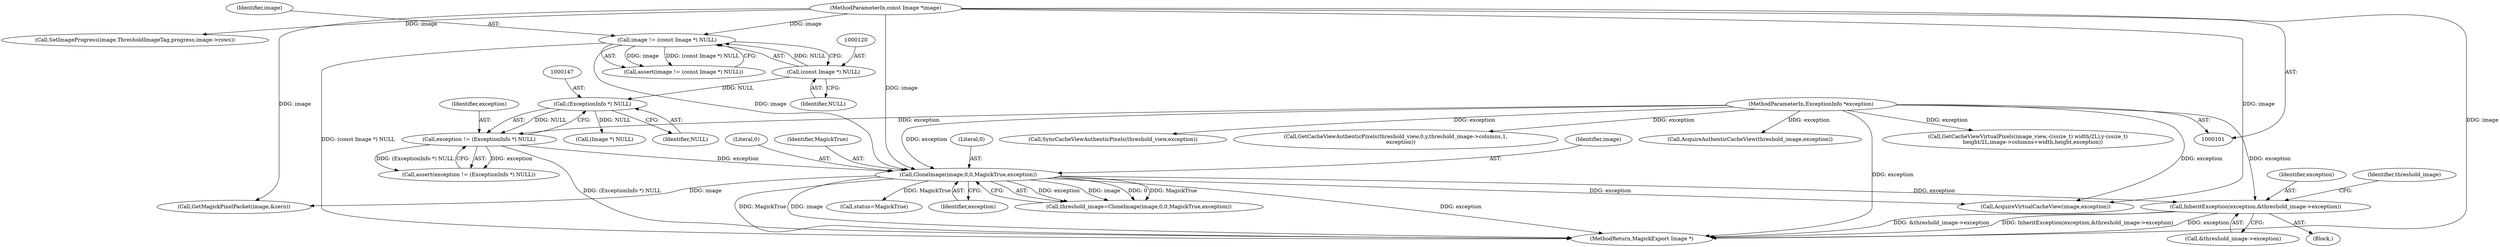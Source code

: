 digraph "0_ImageMagick_55e6dc49f1a381d9d511ee2f888fdc3e3c3e3953@pointer" {
"1000186" [label="(Call,InheritException(exception,&threshold_image->exception))"];
"1000157" [label="(Call,CloneImage(image,0,0,MagickTrue,exception))"];
"1000117" [label="(Call,image != (const Image *) NULL)"];
"1000102" [label="(MethodParameterIn,const Image *image)"];
"1000119" [label="(Call,(const Image *) NULL)"];
"1000144" [label="(Call,exception != (ExceptionInfo *) NULL)"];
"1000106" [label="(MethodParameterIn,ExceptionInfo *exception)"];
"1000146" [label="(Call,(ExceptionInfo *) NULL)"];
"1000159" [label="(Literal,0)"];
"1000889" [label="(MethodReturn,MagickExport Image *)"];
"1000833" [label="(Call,SyncCacheViewAuthenticPixels(threshold_view,exception))"];
"1000166" [label="(Call,(Image *) NULL)"];
"1000158" [label="(Identifier,image)"];
"1000162" [label="(Identifier,exception)"];
"1000282" [label="(Call,GetCacheViewAuthenticPixels(threshold_view,0,y,threshold_image->columns,1,\n      exception))"];
"1000106" [label="(MethodParameterIn,ExceptionInfo *exception)"];
"1000224" [label="(Call,AcquireAuthenticCacheView(threshold_image,exception))"];
"1000119" [label="(Call,(const Image *) NULL)"];
"1000116" [label="(Call,assert(image != (const Image *) NULL))"];
"1000187" [label="(Identifier,exception)"];
"1000160" [label="(Literal,0)"];
"1000118" [label="(Identifier,image)"];
"1000219" [label="(Call,AcquireVirtualCacheView(image,exception))"];
"1000102" [label="(MethodParameterIn,const Image *image)"];
"1000857" [label="(Call,SetImageProgress(image,ThresholdImageTag,progress,image->rows))"];
"1000161" [label="(Identifier,MagickTrue)"];
"1000155" [label="(Call,threshold_image=CloneImage(image,0,0,MagickTrue,exception))"];
"1000157" [label="(Call,CloneImage(image,0,0,MagickTrue,exception))"];
"1000193" [label="(Identifier,threshold_image)"];
"1000188" [label="(Call,&threshold_image->exception)"];
"1000145" [label="(Identifier,exception)"];
"1000117" [label="(Call,image != (const Image *) NULL)"];
"1000143" [label="(Call,assert(exception != (ExceptionInfo *) NULL))"];
"1000121" [label="(Identifier,NULL)"];
"1000144" [label="(Call,exception != (ExceptionInfo *) NULL)"];
"1000200" [label="(Call,status=MagickTrue)"];
"1000146" [label="(Call,(ExceptionInfo *) NULL)"];
"1000206" [label="(Call,GetMagickPixelPacket(image,&zero))"];
"1000185" [label="(Block,)"];
"1000148" [label="(Identifier,NULL)"];
"1000258" [label="(Call,GetCacheViewVirtualPixels(image_view,-((ssize_t) width/2L),y-(ssize_t)\n      height/2L,image->columns+width,height,exception))"];
"1000186" [label="(Call,InheritException(exception,&threshold_image->exception))"];
"1000186" -> "1000185"  [label="AST: "];
"1000186" -> "1000188"  [label="CFG: "];
"1000187" -> "1000186"  [label="AST: "];
"1000188" -> "1000186"  [label="AST: "];
"1000193" -> "1000186"  [label="CFG: "];
"1000186" -> "1000889"  [label="DDG: &threshold_image->exception"];
"1000186" -> "1000889"  [label="DDG: InheritException(exception,&threshold_image->exception)"];
"1000186" -> "1000889"  [label="DDG: exception"];
"1000157" -> "1000186"  [label="DDG: exception"];
"1000106" -> "1000186"  [label="DDG: exception"];
"1000157" -> "1000155"  [label="AST: "];
"1000157" -> "1000162"  [label="CFG: "];
"1000158" -> "1000157"  [label="AST: "];
"1000159" -> "1000157"  [label="AST: "];
"1000160" -> "1000157"  [label="AST: "];
"1000161" -> "1000157"  [label="AST: "];
"1000162" -> "1000157"  [label="AST: "];
"1000155" -> "1000157"  [label="CFG: "];
"1000157" -> "1000889"  [label="DDG: image"];
"1000157" -> "1000889"  [label="DDG: exception"];
"1000157" -> "1000889"  [label="DDG: MagickTrue"];
"1000157" -> "1000155"  [label="DDG: exception"];
"1000157" -> "1000155"  [label="DDG: image"];
"1000157" -> "1000155"  [label="DDG: 0"];
"1000157" -> "1000155"  [label="DDG: MagickTrue"];
"1000117" -> "1000157"  [label="DDG: image"];
"1000102" -> "1000157"  [label="DDG: image"];
"1000144" -> "1000157"  [label="DDG: exception"];
"1000106" -> "1000157"  [label="DDG: exception"];
"1000157" -> "1000200"  [label="DDG: MagickTrue"];
"1000157" -> "1000206"  [label="DDG: image"];
"1000157" -> "1000219"  [label="DDG: exception"];
"1000117" -> "1000116"  [label="AST: "];
"1000117" -> "1000119"  [label="CFG: "];
"1000118" -> "1000117"  [label="AST: "];
"1000119" -> "1000117"  [label="AST: "];
"1000116" -> "1000117"  [label="CFG: "];
"1000117" -> "1000889"  [label="DDG: (const Image *) NULL"];
"1000117" -> "1000116"  [label="DDG: image"];
"1000117" -> "1000116"  [label="DDG: (const Image *) NULL"];
"1000102" -> "1000117"  [label="DDG: image"];
"1000119" -> "1000117"  [label="DDG: NULL"];
"1000102" -> "1000101"  [label="AST: "];
"1000102" -> "1000889"  [label="DDG: image"];
"1000102" -> "1000206"  [label="DDG: image"];
"1000102" -> "1000219"  [label="DDG: image"];
"1000102" -> "1000857"  [label="DDG: image"];
"1000119" -> "1000121"  [label="CFG: "];
"1000120" -> "1000119"  [label="AST: "];
"1000121" -> "1000119"  [label="AST: "];
"1000119" -> "1000146"  [label="DDG: NULL"];
"1000144" -> "1000143"  [label="AST: "];
"1000144" -> "1000146"  [label="CFG: "];
"1000145" -> "1000144"  [label="AST: "];
"1000146" -> "1000144"  [label="AST: "];
"1000143" -> "1000144"  [label="CFG: "];
"1000144" -> "1000889"  [label="DDG: (ExceptionInfo *) NULL"];
"1000144" -> "1000143"  [label="DDG: exception"];
"1000144" -> "1000143"  [label="DDG: (ExceptionInfo *) NULL"];
"1000106" -> "1000144"  [label="DDG: exception"];
"1000146" -> "1000144"  [label="DDG: NULL"];
"1000106" -> "1000101"  [label="AST: "];
"1000106" -> "1000889"  [label="DDG: exception"];
"1000106" -> "1000219"  [label="DDG: exception"];
"1000106" -> "1000224"  [label="DDG: exception"];
"1000106" -> "1000258"  [label="DDG: exception"];
"1000106" -> "1000282"  [label="DDG: exception"];
"1000106" -> "1000833"  [label="DDG: exception"];
"1000146" -> "1000148"  [label="CFG: "];
"1000147" -> "1000146"  [label="AST: "];
"1000148" -> "1000146"  [label="AST: "];
"1000146" -> "1000166"  [label="DDG: NULL"];
}
